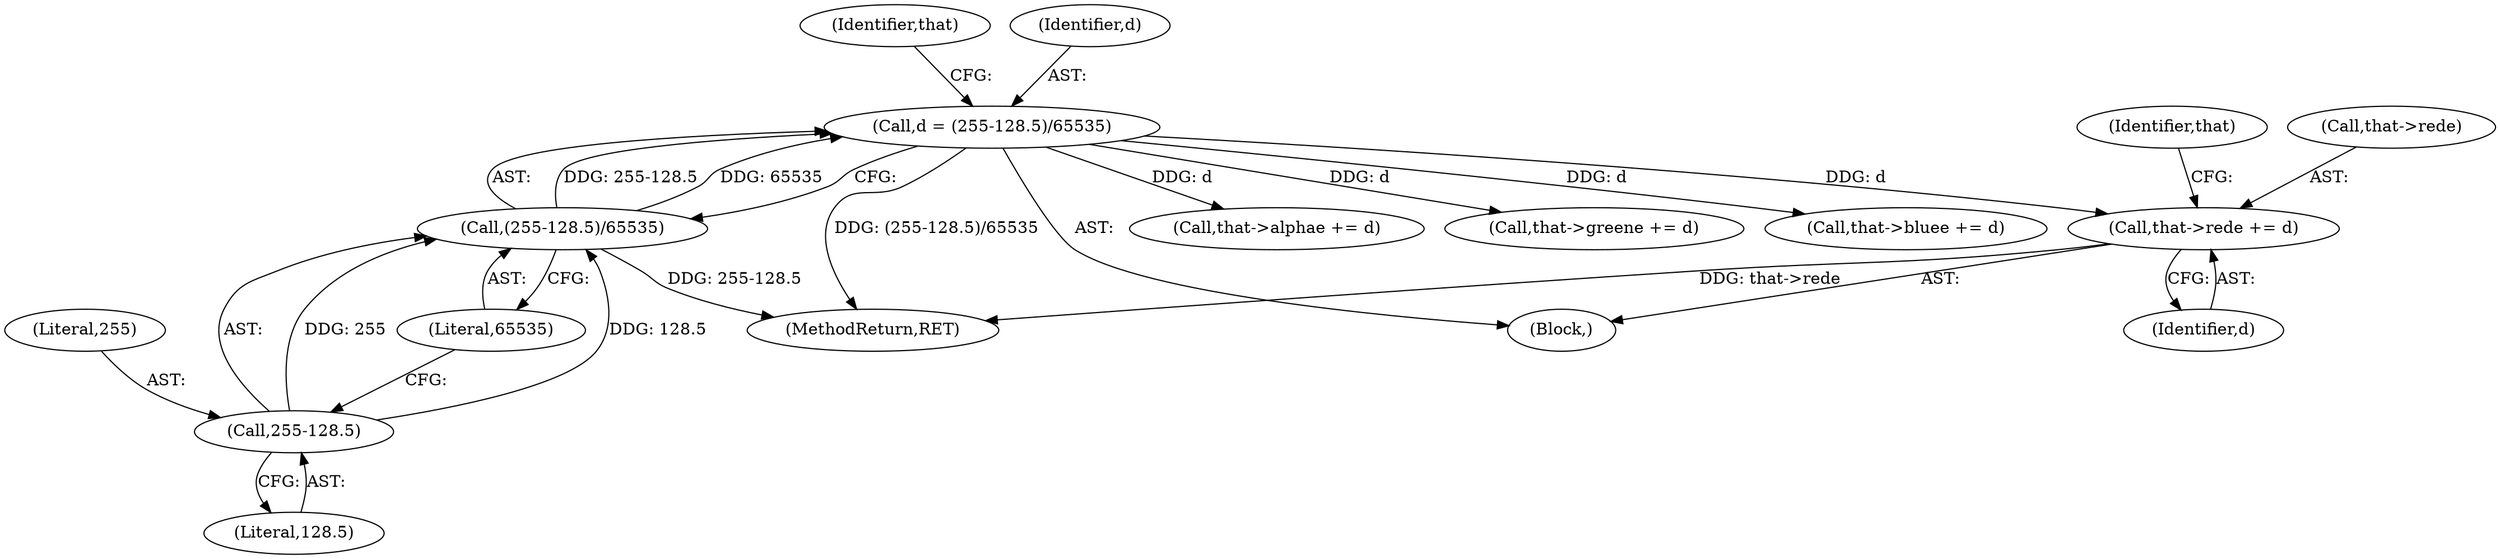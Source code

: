 digraph "0_Android_9d4853418ab2f754c2b63e091c29c5529b8b86ca_83@pointer" {
"1000177" [label="(Call,that->rede += d)"];
"1000170" [label="(Call,d = (255-128.5)/65535)"];
"1000172" [label="(Call,(255-128.5)/65535)"];
"1000173" [label="(Call,255-128.5)"];
"1000168" [label="(Block,)"];
"1000181" [label="(Identifier,d)"];
"1000176" [label="(Literal,65535)"];
"1000179" [label="(Identifier,that)"];
"1000177" [label="(Call,that->rede += d)"];
"1000174" [label="(Literal,255)"];
"1000204" [label="(MethodReturn,RET)"];
"1000184" [label="(Identifier,that)"];
"1000170" [label="(Call,d = (255-128.5)/65535)"];
"1000171" [label="(Identifier,d)"];
"1000175" [label="(Literal,128.5)"];
"1000192" [label="(Call,that->alphae += d)"];
"1000173" [label="(Call,255-128.5)"];
"1000182" [label="(Call,that->greene += d)"];
"1000187" [label="(Call,that->bluee += d)"];
"1000172" [label="(Call,(255-128.5)/65535)"];
"1000178" [label="(Call,that->rede)"];
"1000177" -> "1000168"  [label="AST: "];
"1000177" -> "1000181"  [label="CFG: "];
"1000178" -> "1000177"  [label="AST: "];
"1000181" -> "1000177"  [label="AST: "];
"1000184" -> "1000177"  [label="CFG: "];
"1000177" -> "1000204"  [label="DDG: that->rede"];
"1000170" -> "1000177"  [label="DDG: d"];
"1000170" -> "1000168"  [label="AST: "];
"1000170" -> "1000172"  [label="CFG: "];
"1000171" -> "1000170"  [label="AST: "];
"1000172" -> "1000170"  [label="AST: "];
"1000179" -> "1000170"  [label="CFG: "];
"1000170" -> "1000204"  [label="DDG: (255-128.5)/65535"];
"1000172" -> "1000170"  [label="DDG: 255-128.5"];
"1000172" -> "1000170"  [label="DDG: 65535"];
"1000170" -> "1000182"  [label="DDG: d"];
"1000170" -> "1000187"  [label="DDG: d"];
"1000170" -> "1000192"  [label="DDG: d"];
"1000172" -> "1000176"  [label="CFG: "];
"1000173" -> "1000172"  [label="AST: "];
"1000176" -> "1000172"  [label="AST: "];
"1000172" -> "1000204"  [label="DDG: 255-128.5"];
"1000173" -> "1000172"  [label="DDG: 255"];
"1000173" -> "1000172"  [label="DDG: 128.5"];
"1000173" -> "1000175"  [label="CFG: "];
"1000174" -> "1000173"  [label="AST: "];
"1000175" -> "1000173"  [label="AST: "];
"1000176" -> "1000173"  [label="CFG: "];
}
